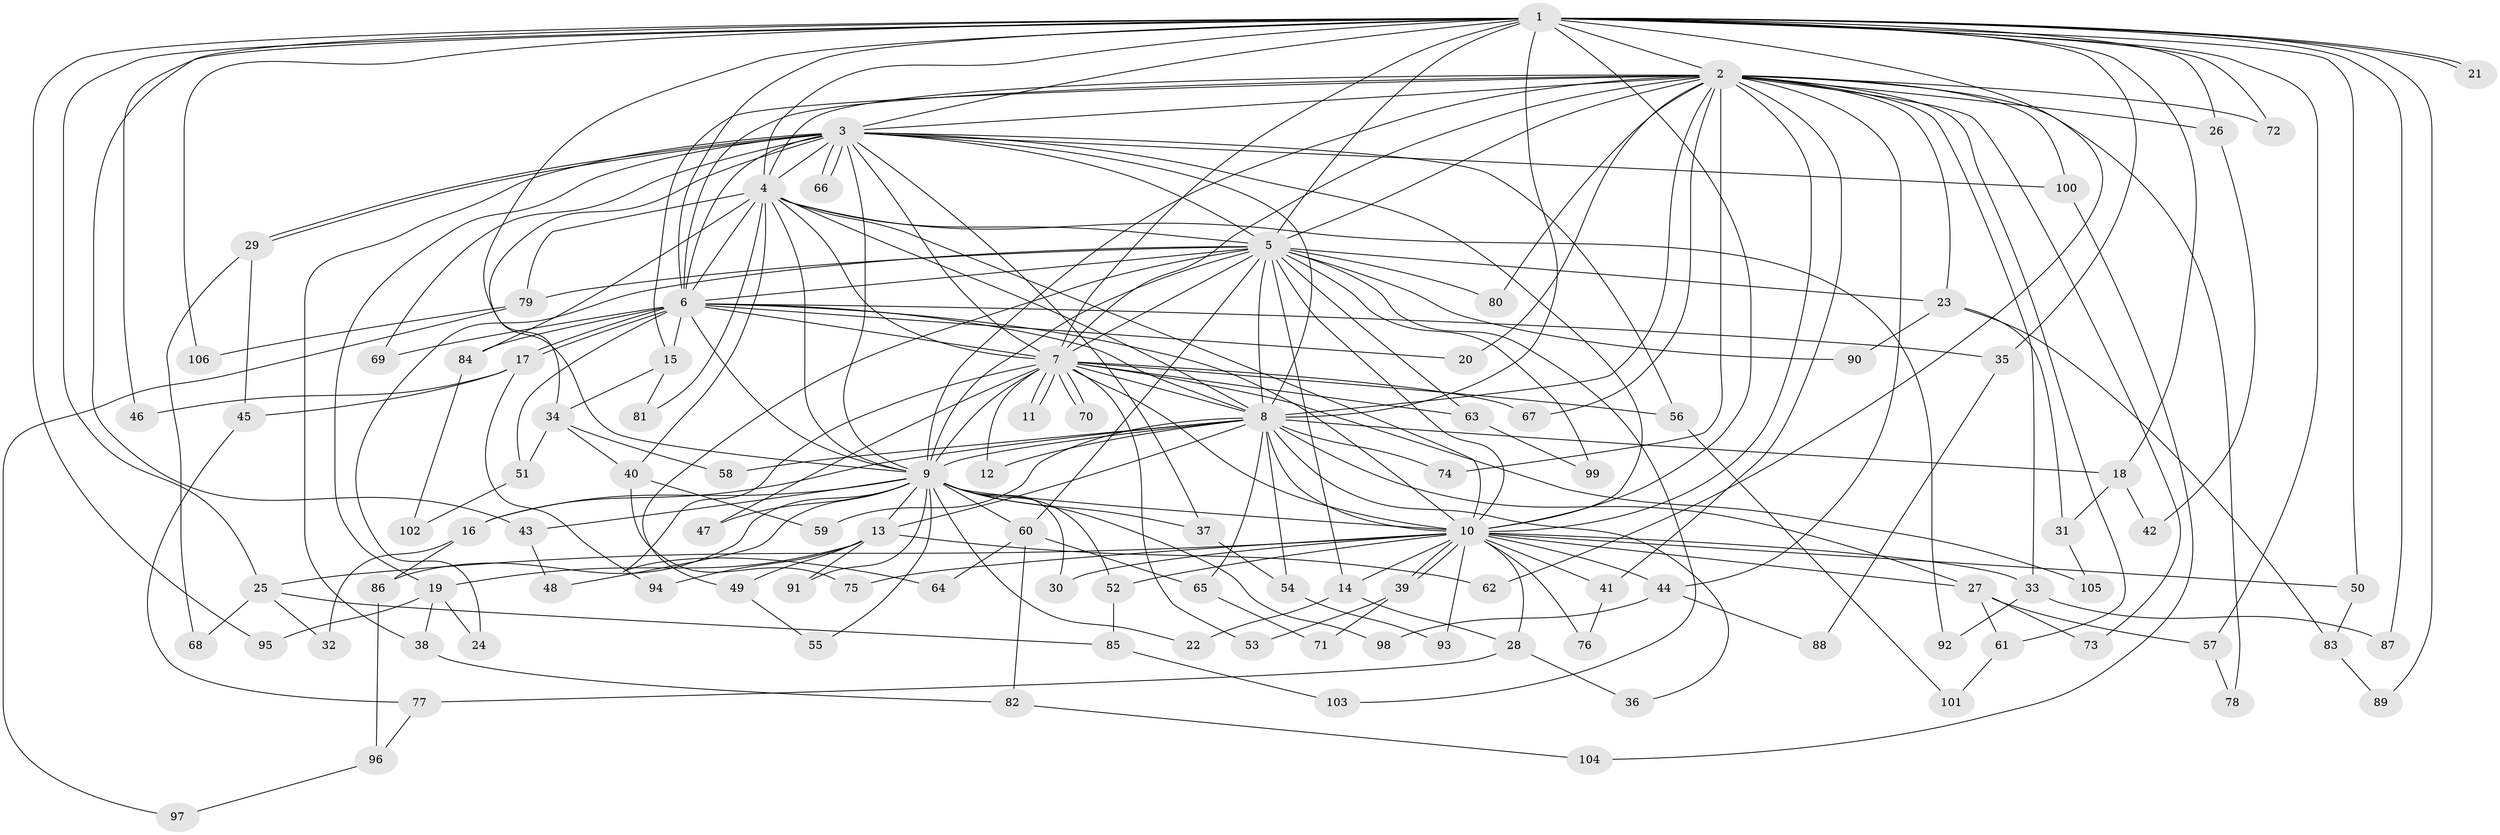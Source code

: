// Generated by graph-tools (version 1.1) at 2025/49/03/09/25 03:49:39]
// undirected, 106 vertices, 237 edges
graph export_dot {
graph [start="1"]
  node [color=gray90,style=filled];
  1;
  2;
  3;
  4;
  5;
  6;
  7;
  8;
  9;
  10;
  11;
  12;
  13;
  14;
  15;
  16;
  17;
  18;
  19;
  20;
  21;
  22;
  23;
  24;
  25;
  26;
  27;
  28;
  29;
  30;
  31;
  32;
  33;
  34;
  35;
  36;
  37;
  38;
  39;
  40;
  41;
  42;
  43;
  44;
  45;
  46;
  47;
  48;
  49;
  50;
  51;
  52;
  53;
  54;
  55;
  56;
  57;
  58;
  59;
  60;
  61;
  62;
  63;
  64;
  65;
  66;
  67;
  68;
  69;
  70;
  71;
  72;
  73;
  74;
  75;
  76;
  77;
  78;
  79;
  80;
  81;
  82;
  83;
  84;
  85;
  86;
  87;
  88;
  89;
  90;
  91;
  92;
  93;
  94;
  95;
  96;
  97;
  98;
  99;
  100;
  101;
  102;
  103;
  104;
  105;
  106;
  1 -- 2;
  1 -- 3;
  1 -- 4;
  1 -- 5;
  1 -- 6;
  1 -- 7;
  1 -- 8;
  1 -- 9;
  1 -- 10;
  1 -- 18;
  1 -- 21;
  1 -- 21;
  1 -- 25;
  1 -- 26;
  1 -- 35;
  1 -- 43;
  1 -- 46;
  1 -- 50;
  1 -- 57;
  1 -- 62;
  1 -- 72;
  1 -- 87;
  1 -- 89;
  1 -- 95;
  1 -- 106;
  2 -- 3;
  2 -- 4;
  2 -- 5;
  2 -- 6;
  2 -- 7;
  2 -- 8;
  2 -- 9;
  2 -- 10;
  2 -- 15;
  2 -- 20;
  2 -- 23;
  2 -- 26;
  2 -- 33;
  2 -- 41;
  2 -- 44;
  2 -- 61;
  2 -- 67;
  2 -- 72;
  2 -- 73;
  2 -- 74;
  2 -- 78;
  2 -- 80;
  2 -- 100;
  3 -- 4;
  3 -- 5;
  3 -- 6;
  3 -- 7;
  3 -- 8;
  3 -- 9;
  3 -- 10;
  3 -- 19;
  3 -- 29;
  3 -- 29;
  3 -- 34;
  3 -- 37;
  3 -- 38;
  3 -- 56;
  3 -- 66;
  3 -- 66;
  3 -- 69;
  3 -- 100;
  4 -- 5;
  4 -- 6;
  4 -- 7;
  4 -- 8;
  4 -- 9;
  4 -- 10;
  4 -- 40;
  4 -- 79;
  4 -- 81;
  4 -- 84;
  4 -- 92;
  5 -- 6;
  5 -- 7;
  5 -- 8;
  5 -- 9;
  5 -- 10;
  5 -- 14;
  5 -- 23;
  5 -- 24;
  5 -- 49;
  5 -- 60;
  5 -- 63;
  5 -- 79;
  5 -- 80;
  5 -- 90;
  5 -- 99;
  5 -- 103;
  6 -- 7;
  6 -- 8;
  6 -- 9;
  6 -- 10;
  6 -- 15;
  6 -- 17;
  6 -- 17;
  6 -- 20;
  6 -- 35;
  6 -- 51;
  6 -- 69;
  6 -- 84;
  7 -- 8;
  7 -- 9;
  7 -- 10;
  7 -- 11;
  7 -- 11;
  7 -- 12;
  7 -- 47;
  7 -- 53;
  7 -- 56;
  7 -- 63;
  7 -- 64;
  7 -- 67;
  7 -- 70;
  7 -- 70;
  7 -- 105;
  8 -- 9;
  8 -- 10;
  8 -- 12;
  8 -- 13;
  8 -- 16;
  8 -- 18;
  8 -- 27;
  8 -- 36;
  8 -- 54;
  8 -- 58;
  8 -- 59;
  8 -- 65;
  8 -- 74;
  9 -- 10;
  9 -- 13;
  9 -- 16;
  9 -- 22;
  9 -- 30;
  9 -- 37;
  9 -- 43;
  9 -- 47;
  9 -- 48;
  9 -- 52;
  9 -- 55;
  9 -- 60;
  9 -- 86;
  9 -- 91;
  9 -- 98;
  10 -- 14;
  10 -- 25;
  10 -- 27;
  10 -- 28;
  10 -- 30;
  10 -- 33;
  10 -- 39;
  10 -- 39;
  10 -- 41;
  10 -- 44;
  10 -- 50;
  10 -- 52;
  10 -- 75;
  10 -- 76;
  10 -- 93;
  13 -- 19;
  13 -- 49;
  13 -- 62;
  13 -- 91;
  13 -- 94;
  14 -- 22;
  14 -- 28;
  15 -- 34;
  15 -- 81;
  16 -- 32;
  16 -- 86;
  17 -- 45;
  17 -- 46;
  17 -- 94;
  18 -- 31;
  18 -- 42;
  19 -- 24;
  19 -- 38;
  19 -- 95;
  23 -- 31;
  23 -- 83;
  23 -- 90;
  25 -- 32;
  25 -- 68;
  25 -- 85;
  26 -- 42;
  27 -- 57;
  27 -- 61;
  27 -- 73;
  28 -- 36;
  28 -- 77;
  29 -- 45;
  29 -- 68;
  31 -- 105;
  33 -- 87;
  33 -- 92;
  34 -- 40;
  34 -- 51;
  34 -- 58;
  35 -- 88;
  37 -- 54;
  38 -- 82;
  39 -- 53;
  39 -- 71;
  40 -- 59;
  40 -- 75;
  41 -- 76;
  43 -- 48;
  44 -- 88;
  44 -- 98;
  45 -- 77;
  49 -- 55;
  50 -- 83;
  51 -- 102;
  52 -- 85;
  54 -- 93;
  56 -- 101;
  57 -- 78;
  60 -- 64;
  60 -- 65;
  60 -- 82;
  61 -- 101;
  63 -- 99;
  65 -- 71;
  77 -- 96;
  79 -- 97;
  79 -- 106;
  82 -- 104;
  83 -- 89;
  84 -- 102;
  85 -- 103;
  86 -- 96;
  96 -- 97;
  100 -- 104;
}
